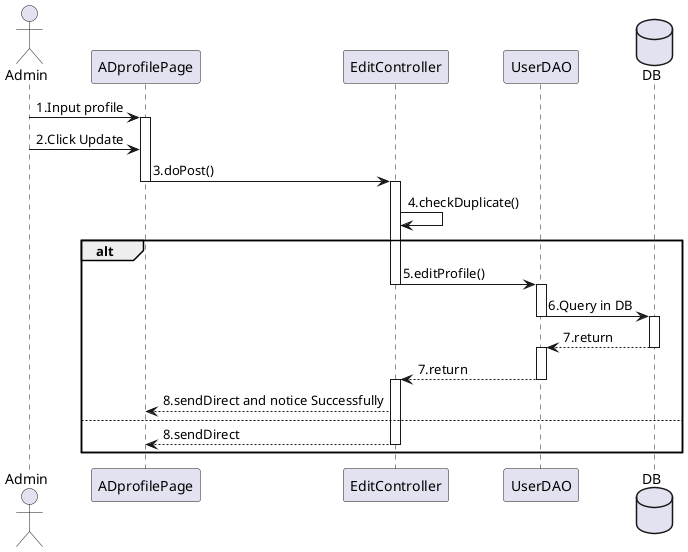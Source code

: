 @startuml

actor       Admin
participant ADprofilePage
participant EditController
participant UserDAO
database DB

Admin -> ADprofilePage  ++: 1.Input profile
Admin -> ADprofilePage  --: 2.Click Update
ADprofilePage -> EditController --++: 3.doPost()
EditController -> EditController : 4.checkDuplicate()
alt

    EditController -> UserDAO --++: 5.editProfile()
    UserDAO -> DB --++ : 6.Query in DB
    DB --> UserDAO --++: 7.return
    UserDAO --> EditController --++: 7.return
    EditController --> ADprofilePage  : 8.sendDirect and notice Successfully
else
    EditController --> ADprofilePage --: 8.sendDirect
end



@enduml